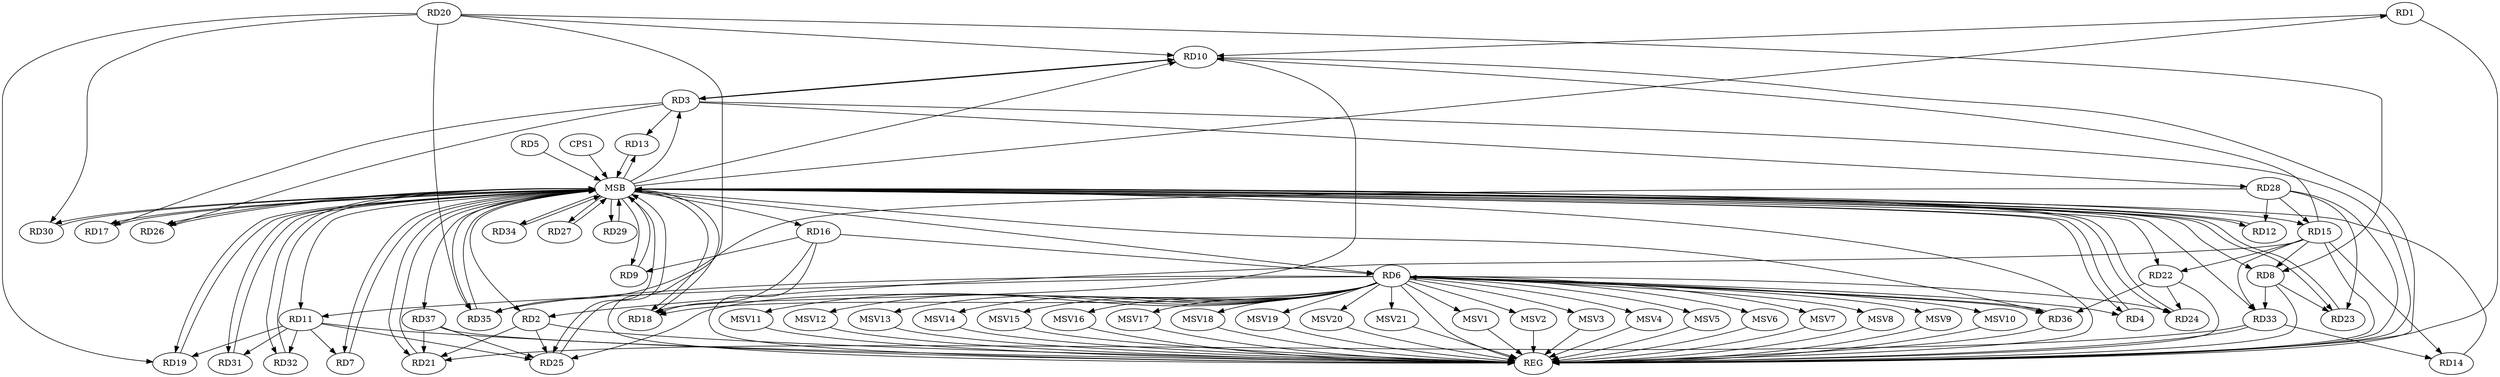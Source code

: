 strict digraph G {
  RD1 [ label="RD1" ];
  RD2 [ label="RD2" ];
  RD3 [ label="RD3" ];
  RD4 [ label="RD4" ];
  RD5 [ label="RD5" ];
  RD6 [ label="RD6" ];
  RD7 [ label="RD7" ];
  RD8 [ label="RD8" ];
  RD9 [ label="RD9" ];
  RD10 [ label="RD10" ];
  RD11 [ label="RD11" ];
  RD12 [ label="RD12" ];
  RD13 [ label="RD13" ];
  RD14 [ label="RD14" ];
  RD15 [ label="RD15" ];
  RD16 [ label="RD16" ];
  RD17 [ label="RD17" ];
  RD18 [ label="RD18" ];
  RD19 [ label="RD19" ];
  RD20 [ label="RD20" ];
  RD21 [ label="RD21" ];
  RD22 [ label="RD22" ];
  RD23 [ label="RD23" ];
  RD24 [ label="RD24" ];
  RD25 [ label="RD25" ];
  RD26 [ label="RD26" ];
  RD27 [ label="RD27" ];
  RD28 [ label="RD28" ];
  RD29 [ label="RD29" ];
  RD30 [ label="RD30" ];
  RD31 [ label="RD31" ];
  RD32 [ label="RD32" ];
  RD33 [ label="RD33" ];
  RD34 [ label="RD34" ];
  RD35 [ label="RD35" ];
  RD36 [ label="RD36" ];
  RD37 [ label="RD37" ];
  CPS1 [ label="CPS1" ];
  REG [ label="REG" ];
  MSB [ label="MSB" ];
  MSV1 [ label="MSV1" ];
  MSV2 [ label="MSV2" ];
  MSV3 [ label="MSV3" ];
  MSV4 [ label="MSV4" ];
  MSV5 [ label="MSV5" ];
  MSV6 [ label="MSV6" ];
  MSV7 [ label="MSV7" ];
  MSV8 [ label="MSV8" ];
  MSV9 [ label="MSV9" ];
  MSV10 [ label="MSV10" ];
  MSV11 [ label="MSV11" ];
  MSV12 [ label="MSV12" ];
  MSV13 [ label="MSV13" ];
  MSV14 [ label="MSV14" ];
  MSV15 [ label="MSV15" ];
  MSV16 [ label="MSV16" ];
  MSV17 [ label="MSV17" ];
  MSV18 [ label="MSV18" ];
  MSV19 [ label="MSV19" ];
  MSV20 [ label="MSV20" ];
  MSV21 [ label="MSV21" ];
  RD1 -> RD10;
  RD15 -> RD2;
  RD2 -> RD21;
  RD2 -> RD25;
  RD3 -> RD10;
  RD10 -> RD3;
  RD3 -> RD13;
  RD3 -> RD17;
  RD3 -> RD26;
  RD3 -> RD28;
  RD6 -> RD4;
  RD6 -> RD11;
  RD16 -> RD6;
  RD6 -> RD18;
  RD6 -> RD24;
  RD6 -> RD25;
  RD6 -> RD35;
  RD6 -> RD36;
  RD36 -> RD6;
  RD11 -> RD7;
  RD15 -> RD8;
  RD20 -> RD8;
  RD8 -> RD23;
  RD8 -> RD33;
  RD16 -> RD9;
  RD15 -> RD10;
  RD10 -> RD18;
  RD20 -> RD10;
  RD11 -> RD19;
  RD11 -> RD25;
  RD11 -> RD31;
  RD11 -> RD32;
  RD28 -> RD12;
  RD15 -> RD14;
  RD33 -> RD14;
  RD15 -> RD22;
  RD28 -> RD15;
  RD15 -> RD33;
  RD16 -> RD18;
  RD20 -> RD19;
  RD20 -> RD30;
  RD20 -> RD35;
  RD33 -> RD21;
  RD37 -> RD21;
  RD22 -> RD24;
  RD22 -> RD36;
  RD28 -> RD23;
  RD37 -> RD25;
  RD28 -> RD35;
  RD1 -> REG;
  RD2 -> REG;
  RD3 -> REG;
  RD6 -> REG;
  RD8 -> REG;
  RD10 -> REG;
  RD11 -> REG;
  RD15 -> REG;
  RD16 -> REG;
  RD20 -> REG;
  RD22 -> REG;
  RD28 -> REG;
  RD33 -> REG;
  RD36 -> REG;
  RD37 -> REG;
  RD4 -> MSB;
  MSB -> RD13;
  MSB -> RD32;
  MSB -> REG;
  RD5 -> MSB;
  MSB -> RD18;
  MSB -> RD36;
  RD7 -> MSB;
  MSB -> RD3;
  MSB -> RD8;
  MSB -> RD9;
  MSB -> RD25;
  MSB -> RD34;
  RD9 -> MSB;
  MSB -> RD24;
  MSB -> RD37;
  RD12 -> MSB;
  MSB -> RD11;
  MSB -> RD15;
  MSB -> RD23;
  MSB -> RD35;
  RD13 -> MSB;
  MSB -> RD21;
  MSB -> RD31;
  MSB -> RD33;
  RD14 -> MSB;
  MSB -> RD10;
  MSB -> RD30;
  RD17 -> MSB;
  MSB -> RD1;
  MSB -> RD19;
  RD18 -> MSB;
  RD19 -> MSB;
  MSB -> RD2;
  MSB -> RD17;
  RD21 -> MSB;
  MSB -> RD16;
  RD23 -> MSB;
  RD24 -> MSB;
  MSB -> RD7;
  MSB -> RD22;
  MSB -> RD27;
  RD25 -> MSB;
  MSB -> RD29;
  RD26 -> MSB;
  RD27 -> MSB;
  MSB -> RD6;
  RD29 -> MSB;
  RD30 -> MSB;
  RD31 -> MSB;
  RD32 -> MSB;
  MSB -> RD12;
  RD34 -> MSB;
  MSB -> RD4;
  RD35 -> MSB;
  CPS1 -> MSB;
  MSB -> RD26;
  RD6 -> MSV1;
  RD6 -> MSV2;
  RD6 -> MSV3;
  RD6 -> MSV4;
  MSV1 -> REG;
  MSV2 -> REG;
  MSV3 -> REG;
  MSV4 -> REG;
  RD6 -> MSV5;
  MSV5 -> REG;
  RD6 -> MSV6;
  MSV6 -> REG;
  RD6 -> MSV7;
  RD6 -> MSV8;
  MSV7 -> REG;
  MSV8 -> REG;
  RD6 -> MSV9;
  MSV9 -> REG;
  RD6 -> MSV10;
  RD6 -> MSV11;
  MSV10 -> REG;
  MSV11 -> REG;
  RD6 -> MSV12;
  RD6 -> MSV13;
  MSV12 -> REG;
  MSV13 -> REG;
  RD6 -> MSV14;
  MSV14 -> REG;
  RD6 -> MSV15;
  MSV15 -> REG;
  RD6 -> MSV16;
  RD6 -> MSV17;
  RD6 -> MSV18;
  RD6 -> MSV19;
  MSV16 -> REG;
  MSV17 -> REG;
  MSV18 -> REG;
  MSV19 -> REG;
  RD6 -> MSV20;
  RD6 -> MSV21;
  MSV20 -> REG;
  MSV21 -> REG;
}
